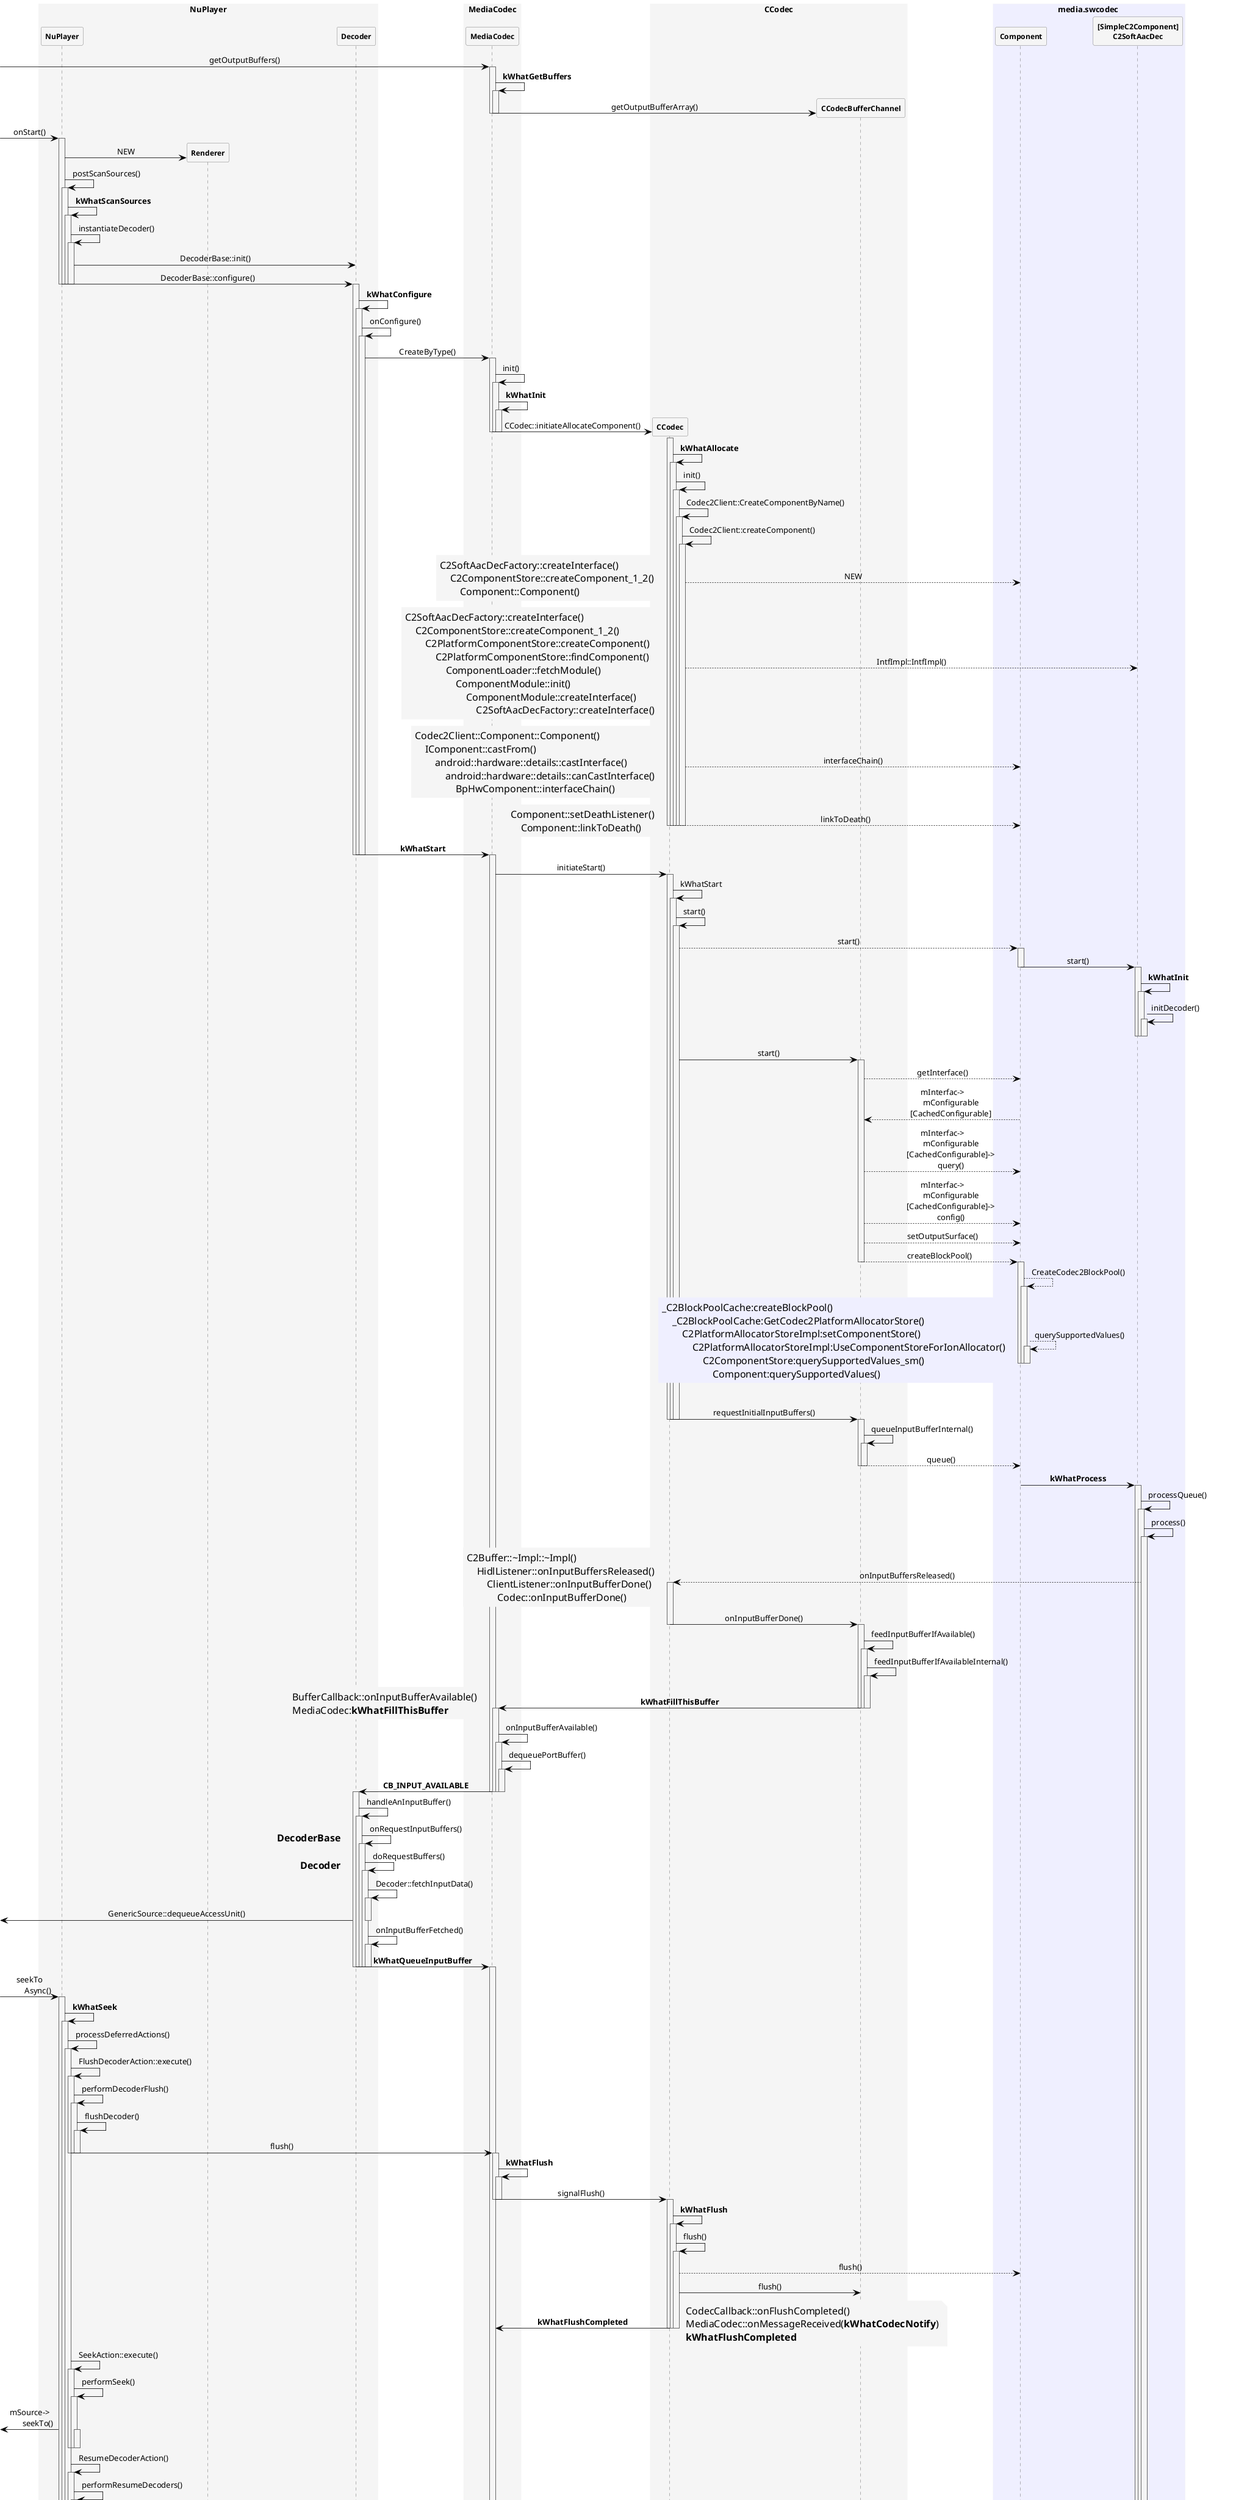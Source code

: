 @startuml MediaCodec

hide footbox
skinparam {
    ' defaultFontName Abyssinica SIL
    Shadowing false
    backgroundColor white
    NoteFontColor #Black
    NoteFontSize 16
    NoteTextAlignment left
    NoteBackgroundColor WhiteSmoke
    NoteColor transparent
    NoteBorderThickness 0
    NoteBorderColor transparent
    NoteBorderThickness 0
    NoteShadowing false
    ParticipantPadding 0
    BoxPadding 20
    dpi 96
    ClassBackgroundColor transparent
    ClassHeaderBackgroundColor lightgreen
    ClassStereotypeFontColor transparent
    SequenceBoxBordercolor WhiteSmoke
    SequenceBoxFontSize 24
    SequenceBoxFontColor Black
    SequenceBoxBackgroundColor WhiteSmoke
    SequenceLifeLineBackgroundColor WhiteSmoke
    SequenceMessageAlignment center
    SequenceGroupHeaderFontColor White
    SequenceGroupHeaderFontSize 20
    SequenceGroupBackgroundColor DarkOliveGreen
    SequenceGroupBodyBackgroundColor transparent
    SequenceGroupBorderThickness 4
    SequenceGroupBorderColor DarkOliveGreen
    ' transparent
    sequence {
        ParticipantBackgroundColor WhiteSmoke
        ParticipantBorderColor Gray
        ParticipantFontStyle Bold
        ParticipantFontSize 12
        ParticipantPadding 0

        LifeLineBorderColor DimGray
        ArrowColor Black
        ArrowThickness 0.8
        ColorArrowSeparationSpace 30
    }
}

box NuPlayer
' participant GenericSource
' participant AudioOutput
participant NuPlayer
participant Renderer
participant Decoder
end box

box StageFright
box MediaCodec
participant MediaCodec
' participant BufferCallback
end box

box CCodec
participant CCodec
participant CCodecBufferChannel
' participant Codec2Client
end box
end box

' box HIDL
' participant ClientListener
' participant HidlListener
' end box

' box AAC Component #EFEFFF
box media.swcodec #EFEFFF
' participant InputBufferManager
' participant C2Buffer
' participant CachedConfigurable
participant Component
' participant "Component" as Component
participant "[SimpleC2Component]\nC2SoftAacDec" as C2SoftAacDec
' participant C2SoftAacDecFactory
end box

' participant _C2BlockPoolCache
' participant C2PlatformAllocatorStoreImpl
' participant C2ComponentStore
' participant C2PlatformComponentStore
' participant ComponentLoader
' participant ComponentModule
' end box


' box libAACdec
' participant libAACdec
' end box

->MediaCodec:getOutputBuffers()
activate MediaCodec
MediaCodec->MediaCodec:**kWhatGetBuffers**
activate MediaCodec
create CCodecBufferChannel
MediaCodec->CCodecBufferChannel:getOutputBufferArray()
deactivate MediaCodec
deactivate MediaCodec
' CCodecBufferChannel->FlexOutputBuffers:toArrayMode()
' FlexOutputBuffers->OutputBuffersArray:initialize()
' OutputBuffersArray->BuffersArrayImpl:initialize()
' BuffersArrayImpl-->DummyContainerBuffer:NEW


->NuPlayer:onStart()
activate NuPlayer
create Renderer
NuPlayer->Renderer:NEW
NuPlayer->NuPlayer:postScanSources()
activate NuPlayer
NuPlayer->NuPlayer:**kWhatScanSources**
activate NuPlayer
NuPlayer->NuPlayer:instantiateDecoder()
activate NuPlayer
NuPlayer->Decoder:DecoderBase::init()
NuPlayer->Decoder:DecoderBase::configure()
deactivate NuPlayer
deactivate NuPlayer
deactivate NuPlayer
deactivate NuPlayer
activate Decoder
Decoder->Decoder:**kWhatConfigure**
activate Decoder
Decoder->Decoder:onConfigure()
activate Decoder

Decoder->MediaCodec:CreateByType()
activate MediaCodec
MediaCodec->MediaCodec:init()
activate MediaCodec
MediaCodec->MediaCodec:**kWhatInit**
activate MediaCodec
create CCodec
MediaCodec->CCodec:CCodec::initiateAllocateComponent()
deactivate MediaCodec
deactivate MediaCodec
deactivate MediaCodec
activate CCodec
CCodec->CCodec:**kWhatAllocate**
activate CCodec
CCodec->CCodec:init()
activate CCodec
' create Codec2Client
' CCodec->Codec2Client:CreateComponentByName()

' activate Codec2Client
' Codec2Client->Codec2Client:createComponent()
' activate Codec2Client
' create C2ComponentStore
' Codec2Client->C2ComponentStore:createComponent_1_2()
' activate C2ComponentStore
' create C2PlatformComponentStore
' C2ComponentStore->C2PlatformComponentStore:createComponent()
' deactivate C2ComponentStore
' activate C2PlatformComponentStore
' C2PlatformComponentStore->C2PlatformComponentStore:findComponent()
' activate C2PlatformComponentStore
' create ComponentLoader
' C2PlatformComponentStore->ComponentLoader:fetchModule()
' deactivate C2PlatformComponentStore
' deactivate C2PlatformComponentStore
' create ComponentModule
' ComponentLoader->ComponentModule:init()
' ComponentModule->ComponentModule:createInterface()
' ComponentModule->C2SoftAacDecFactory:createInterface()
' create C2SoftAacDecFactory
' Codec2Client-->C2SoftAacDecFactory:createInterface()
' create C2SoftAacDec
' create C2SoftAacDec

' create Component
CCodec->CCodec:Codec2Client::CreateComponentByName()
activate CCodec
CCodec->CCodec:Codec2Client::createComponent()
activate CCodec
CCodec-->Component:NEW
note left:C2SoftAacDecFactory::createInterface()\n\
    C2ComponentStore::createComponent_1_2()\n\
        Component::Component()

CCodec-->C2SoftAacDec:IntfImpl::IntfImpl()
note left:C2SoftAacDecFactory::createInterface()\n\
    C2ComponentStore::createComponent_1_2()\n\
        C2PlatformComponentStore::createComponent()\n\
            C2PlatformComponentStore::findComponent()\n\
                ComponentLoader::fetchModule()\n\
                    ComponentModule::init()\n\
                        ComponentModule::createInterface()\n\
                            C2SoftAacDecFactory::createInterface()

CCodec-->Component:interfaceChain()
note left:Codec2Client::Component::Component()\n\
    IComponent::castFrom()\n\
        android::hardware::details::castInterface()\n\
            android::hardware::details::canCastInterface()\n\
                BpHwComponent::interfaceChain()

CCodec-->Component:linkToDeath()
note left:Component::setDeathListener()\n\
    Component::linkToDeath()
deactivate CCodec
deactivate CCodec
deactivate CCodec
deactivate CCodec
deactivate CCodec
' deactivate Codec2Client
' deactivate Codec2Client
' C2SoftAacDecFactory->C2SoftAacDec:IntfImpl::IntfImpl()


Decoder->MediaCodec:**kWhatStart**
deactivate Decoder
deactivate Decoder
deactivate Decoder
' group START
activate MediaCodec
MediaCodec->CCodec:initiateStart()
activate CCodec
CCodec->CCodec:kWhatStart
activate CCodec
CCodec->CCodec:start()
activate CCodec
' create CachedConfigurable
' CachedConfigurable->o Component:mInterface.mConfigurable
CCodec-->Component:start()
activate Component
Component->C2SoftAacDec:start()
deactivate Component
activate C2SoftAacDec
C2SoftAacDec->C2SoftAacDec:**kWhatInit**
activate C2SoftAacDec
C2SoftAacDec->C2SoftAacDec:initDecoder()
activate C2SoftAacDec
deactivate C2SoftAacDec
deactivate C2SoftAacDec
deactivate C2SoftAacDec
CCodec->CCodecBufferChannel:start()
activate CCodecBufferChannel
' end group
CCodecBufferChannel-->Component:getInterface()
Component-->CCodecBufferChannel:mInterfac->\n\tmConfigurable\n\t[CachedConfigurable]
CCodecBufferChannel-->Component:mInterfac->\n\tmConfigurable\n\t[CachedConfigurable]->\n\tquery()
CCodecBufferChannel-->Component:mInterfac->\n\tmConfigurable\n\t[CachedConfigurable]->\n\tconfig()
CCodecBufferChannel-->Component:setOutputSurface()

CCodecBufferChannel-->Component:createBlockPool()
deactivate CCodecBufferChannel
activate Component
Component-->Component:CreateCodec2BlockPool()
activate Component
' create _C2BlockPoolCache
' Component->_C2BlockPoolCache:createBlockPool()
Component-->Component:querySupportedValues()
activate Component
note left #EFEFFF:_C2BlockPoolCache:createBlockPool()\n\
    _C2BlockPoolCache:GetCodec2PlatformAllocatorStore()\n\
        C2PlatformAllocatorStoreImpl:setComponentStore()\n\
            C2PlatformAllocatorStoreImpl:UseComponentStoreForIonAllocator()\n\
                C2ComponentStore:querySupportedValues_sm()\n\
                    Component:querySupportedValues()
deactivate Component
deactivate Component
' Component-->CachedConfigurable:NEW
deactivate Component
' activate _C2BlockPoolCache
' _C2BlockPoolCache->_C2BlockPoolCache:GetCodec2PlatformAllocatorStore()
' activate _C2BlockPoolCache
' create C2PlatformAllocatorStoreImpl
' _C2BlockPoolCache->C2PlatformAllocatorStoreImpl:setComponentStore()
' deactivate _C2BlockPoolCache
' deactivate _C2BlockPoolCache
' activate C2PlatformAllocatorStoreImpl
' C2PlatformAllocatorStoreImpl->C2PlatformAllocatorStoreImpl:UseComponentStoreForIonAllocator()
' activate C2PlatformAllocatorStoreImpl
' C2PlatformAllocatorStoreImpl->C2ComponentStore:querySupportedValues_sm()
' deactivate C2PlatformAllocatorStoreImpl
' deactivate C2PlatformAllocatorStoreImpl
' activate C2ComponentStore
' C2ComponentStore-->Component:querySupportedValues()
' deactivate C2ComponentStore

' group requestInitialInputBuffers
CCodec->CCodecBufferChannel:requestInitialInputBuffers()
deactivate CCodec
deactivate CCodec
deactivate CCodec
activate CCodecBufferChannel
CCodecBufferChannel->CCodecBufferChannel:queueInputBufferInternal()
activate CCodecBufferChannel
CCodecBufferChannel-->Component:queue()
deactivate CCodecBufferChannel
deactivate CCodecBufferChannel
Component->C2SoftAacDec:**kWhatProcess**
activate C2SoftAacDec
C2SoftAacDec->C2SoftAacDec:processQueue()
activate C2SoftAacDec
' end group

' InputBufferManager<-InputBufferManager:main()
' activate InputBufferManager
' InputBufferManager->InputBufferManager:processNotifications()
' activate InputBufferManager
' note over InputBufferManager:**WATING NOTIFICATIOn**

' group CB_INPUT_AVAILABLE
' create C2Buffer
' C2SoftAacDec->C2Buffer::~Impl::~Impl
C2SoftAacDec->C2SoftAacDec:process()
activate C2SoftAacDec
' C2Buffer->InputBufferManager:_onBufferDestroyed()
' create HidlListener
' InputBufferManager-->HidlListener:onInputBuffersReleased()
' InputBufferManager-->CCodec:onInputBuffersReleased()
C2SoftAacDec-->CCodec:onInputBuffersReleased()
note left:C2Buffer::~Impl::~Impl()\n\
    HidlListener::onInputBuffersReleased()\n\
        ClientListener::onInputBufferDone()\n\
            Codec::onInputBufferDone()
' deactivate InputBufferManager
' deactivate InputBufferManager
' create ClientListener
' HidlListener->ClientListener:onInputBufferDone()
' ClientListener->CCodec:onInputBufferDone()
activate CCodec
CCodec->CCodecBufferChannel:onInputBufferDone()
deactivate CCodec
activate CCodecBufferChannel
CCodecBufferChannel->CCodecBufferChannel:feedInputBufferIfAvailable()
activate CCodecBufferChannel
CCodecBufferChannel->CCodecBufferChannel:feedInputBufferIfAvailableInternal()
activate CCodecBufferChannel
' CCodecBufferChannel->BufferCallback:onInputBufferAvailable()
CCodecBufferChannel->MediaCodec:**kWhatFillThisBuffer**
note left:BufferCallback::onInputBufferAvailable()\n\
MediaCodec:**kWhatFillThisBuffer**
deactivate CCodecBufferChannel
deactivate CCodecBufferChannel
deactivate CCodecBufferChannel
' BufferCallback->MediaCodec:**kWhatFillThisBuffer**
activate MediaCodec
MediaCodec->MediaCodec:onInputBufferAvailable()
activate MediaCodec
MediaCodec->MediaCodec:dequeuePortBuffer()
activate MediaCodec
MediaCodec->Decoder:**CB_INPUT_AVAILABLE**
deactivate MediaCodec
deactivate MediaCodec
deactivate MediaCodec
deactivate MediaCodec
activate Decoder
Decoder->Decoder:handleAnInputBuffer()
activate Decoder
Decoder->Decoder:onRequestInputBuffers()
note left:**DecoderBase**
activate Decoder
Decoder->Decoder:doRequestBuffers()
note left:**Decoder**
activate Decoder
Decoder->Decoder:Decoder::fetchInputData()
activate Decoder
' end group
<-Decoder:GenericSource::dequeueAccessUnit()
deactivate Decoder
Decoder->Decoder:onInputBufferFetched()
activate Decoder
Decoder->MediaCodec:**kWhatQueueInputBuffer**
deactivate Decoder
deactivate Decoder
deactivate Decoder
deactivate Decoder
deactivate Decoder
activate MediaCodec



->NuPlayer:seekTo\n\tAsync()
activate NuPlayer
NuPlayer->NuPlayer:**kWhatSeek**
activate NuPlayer
NuPlayer->NuPlayer:processDeferredActions()
activate NuPlayer
NuPlayer->NuPlayer:FlushDecoderAction::execute()
activate NuPlayer
NuPlayer->NuPlayer:performDecoderFlush()
activate NuPlayer
NuPlayer->NuPlayer:flushDecoder()
activate NuPlayer
NuPlayer->MediaCodec:flush()
deactivate NuPlayer
deactivate NuPlayer
deactivate NuPlayer

activate MediaCodec
MediaCodec->MediaCodec:**kWhatFlush**
activate MediaCodec
MediaCodec->CCodec:signalFlush()
deactivate MediaCodec
deactivate MediaCodec
activate CCodec
CCodec->CCodec:**kWhatFlush**
activate CCodec
CCodec->CCodec:flush()
activate CCodec
CCodec-->Component:flush()

CCodec->CCodecBufferChannel:flush()

CCodec->MediaCodec:**kWhatFlushCompleted**
note right:CodecCallback::onFlushCompleted()\n\
MediaCodec::onMessageReceived(**kWhatCodecNotify**)\n\
**kWhatFlushCompleted**
deactivate CCodec
deactivate CCodec
deactivate CCodec
' activate MediaCodec
' MediaCodec->CCodec:signalResume()
' deactivate MediaCodec


NuPlayer->NuPlayer:SeekAction::execute()
activate NuPlayer
NuPlayer->NuPlayer:performSeek()
activate NuPlayer
<-NuPlayer:mSource->\n\tseekTo()
activate NuPlayer
deactivate NuPlayer
deactivate NuPlayer
deactivate NuPlayer

NuPlayer->NuPlayer:ResumeDecoderAction()
activate NuPlayer
NuPlayer->NuPlayer:performResumeDecoders()
activate NuPlayer
NuPlayer->CCodec:signalResume()
deactivate NuPlayer
deactivate NuPlayer
deactivate NuPlayer
deactivate NuPlayer
deactivate NuPlayer
activate CCodec
CCodec->CCodecBufferChannel:start()
deactivate CCodec


' group DECODEING
C2SoftAacDec->C2SoftAacDec:aac\n\tDecodeFrame()
' C2SoftAacDec->libAACdec:aacDecoder_DecodeFrame()
' activate libAACdec
' libAACdec->
' deactivate libAACdec
activate C2SoftAacDec
note over C2SoftAacDec:**DECODEING...**
deactivate C2SoftAacDec
C2SoftAacDec->C2SoftAacDec:outputDelayRingBuffer\n\tPutSamples()
C2SoftAacDec->C2SoftAacDec:outputDelayRingBuffer\n\tGetSamples()
' group NO_EOS
C2SoftAacDec->C2SoftAacDec:drainRingBuffer()
activate C2SoftAacDec
C2SoftAacDec->C2SoftAacDec:outputDelayRingBuffer\n\tSamplesAvailable()
activate C2SoftAacDec
C2SoftAacDec->C2SoftAacDec:drainRingBuffer()
activate C2SoftAacDec
deactivate C2SoftAacDec
deactivate C2SoftAacDec
deactivate C2SoftAacDec
' end group
C2SoftAacDec->C2SoftAacDec:drainInternal()
activate C2SoftAacDec
C2SoftAacDec->C2SoftAacDec:drainRingBuffer()
activate C2SoftAacDec
deactivate C2SoftAacDec
deactivate C2SoftAacDec
deactivate C2SoftAacDec
' end group

' group queueInputBuffer
MediaCodec->CCodecBufferChannel:queueInputBuffer()
deactivate MediaCodec
deactivate MediaCodec
activate CCodecBufferChannel
CCodecBufferChannel->CCodecBufferChannel:queueInputBufferInternal()
activate CCodecBufferChannel
CCodecBufferChannel-->Component:queue()
deactivate CCodecBufferChannel
deactivate CCodecBufferChannel
Component->C2SoftAacDec:**kWhatProcess**
' end group
note over C2SoftAacDec:**DECODEING...**

C2SoftAacDec-->Component:onWorkDone()
deactivate C2SoftAacDec
deactivate C2SoftAacDec

' group CB_OUTPUT_AVAILABLE
' Component-->HidlListener:onWorkDone()
' HidlListener->ClientListener:onWorkDone()
' ClientListener->CCodec:**kWhatWorkDone**
Component-->CCodec:**kWhatWorkDone**
note right:HidlListener::onWorkDone()\n\
ClientListener::onWorkDone()\n\
CCodec:**kWhatWorkDone**
activate CCodec
CCodec->CCodecBufferChannel:onWorkDone()
deactivate CCodec
activate CCodecBufferChannel
CCodecBufferChannel->CCodecBufferChannel:handleWork()
activate CCodecBufferChannel
CCodecBufferChannel->CCodecBufferChannel:sendOutputBuffers()
activate CCodecBufferChannel
' CCodecBufferChannel->BufferCallback:onOutputBufferAvailable()
CCodecBufferChannel->MediaCodec:**kWhatDrainThisBuffer**
note left:BufferCallback::onOutputBufferAvailable()\n\
MediaCodec:**kWhatDrainThisBuffer**
deactivate CCodecBufferChannel
deactivate CCodecBufferChannel
deactivate CCodecBufferChannel
' BufferCallback->MediaCodec:**kWhatDrainThisBuffer**
activate MediaCodec
MediaCodec->MediaCodec:onOutputBufferAvailable()
activate MediaCodec
MediaCodec->MediaCodec:dequeuePortBuffer()
activate MediaCodec
MediaCodec->Decoder:**CB_OUTPUT_AVAILABLE**
deactivate MediaCodec
deactivate MediaCodec
deactivate MediaCodec
activate Decoder
Decoder->Decoder:handleAnOutputBuffer()
activate Decoder
Decoder->Renderer:queueBuffer()
deactivate Decoder
deactivate Decoder
activate Renderer
' end group
Renderer->Renderer:**kWhatQueueBuffer**
activate Renderer
Renderer->Renderer:onQueueBuffer()
activate Renderer

' group Render Audio
Renderer->Renderer:postDrainVideoQueue()
activate Renderer
Renderer->Renderer:kWhatDrainAudioQueue
activate Renderer
Renderer->Renderer:postDrainAudioQueue_l()
activate Renderer
Renderer->Renderer:**kWhatDrainAudioQueue**
activate Renderer
Renderer->Renderer:onDrainAudioQueue()
activate Renderer
' end group
<-Renderer:AudioOutput::write()
deactivate Renderer
deactivate Renderer
deactivate Renderer
deactivate Renderer
deactivate Renderer

note over Renderer:**A/V SYNC**

' group Render Video
Renderer->Renderer:postDrainVideoQueue()
activate Renderer
Renderer->Renderer:**kWhatDrainVideoQueue**
activate Renderer
Renderer->Renderer:onDrainVideoQueue
activate Renderer
Renderer->Renderer:**kWhatRenderBuffer**
activate Renderer
Renderer->Renderer:onRenderBuffer()
activate Renderer
Renderer->MediaCodec:renderOutputBufferAndRelease()
deactivate Renderer
deactivate Renderer
deactivate Renderer
deactivate Renderer
deactivate Renderer
deactivate Renderer
deactivate Renderer
deactivate Renderer
activate MediaCodec
MediaCodec->MediaCodec:kWhatReleaseOutputBuffer
activate MediaCodec
note over MediaCodec:**...**
' deactivate MediaCodec
' deactivate MediaCodec
' activate MediaCodec
' MediaCodec->MediaCodec:onReleaseOutputBuffer()
' activate MediaCodec
' MediaCodec->CCodecBufferChannel:renderOutputBuffer()
' deactivate MediaCodec
' deactivate MediaCodec
' CCodecBufferChannel-->Component:queueToOutputSurface()



' activate C2SoftAacDec
' C2SoftAacDec->C2SoftAacDec:processQueue()
' activate C2SoftAacDec
' C2SoftAacDec->C2Buffer::~Impl::~Impl
' C2SoftAacDec->C2SoftAacDec:process()
' activate C2SoftAacDec
' C2Buffer->InputBufferManager:_onBufferDestroyed()
' InputBufferManager-->HidlListener:onInputBuffersReleased()
' deactivate InputBufferManager
' deactivate InputBufferManager
' HidlListener->ClientListener:onInputBufferDone()
' ClientListener->CCodec:onInputBufferDone()
' CCodec->CCodecBufferChannel:onInputBufferDone()
' activate CCodecBufferChannel
' CCodecBufferChannel->CCodecBufferChannel:feedInputBufferIfAvailable()
' activate CCodecBufferChannel
' CCodecBufferChannel->CCodecBufferChannel:feedInputBufferIfAvailableInternal()
' activate CCodecBufferChannel
' CCodecBufferChannel->BufferCallback:onInputBufferAvailable()
' deactivate CCodecBufferChannel
' deactivate CCodecBufferChannel
' deactivate CCodecBufferChannel
' BufferCallback->MediaCodec:**kWhatFillThisBuffer**
' activate MediaCodec
' MediaCodec->MediaCodec:onInputBufferAvailable()
' activate MediaCodec
' MediaCodec->MediaCodec:dequeuePortBuffer()
' activate MediaCodec
' MediaCodec->Decoder:**CB_INPUT_AVAILABLE**
' deactivate MediaCodec
' deactivate MediaCodec
' deactivate MediaCodec
' activate Decoder
' Decoder->Decoder:handleAnInputBuffer()
' activate Decoder
' Decoder->Decoder:onRequestInputBuffers()
' note left:**DecoderBase**
' activate Decoder
' Decoder->Decoder:doRequestBuffers()
' note left:**Decoder**
' activate Decoder
' Decoder->Decoder:Decoder::fetchInputData()
' activate Decoder
' Decoder->GenericSource:dequeueAccessUnit()
' deactivate Decoder
' deactivate Decoder
' deactivate Decoder
' deactivate Decoder
' deactivate Decoder

' C2SoftAacDec->C2SoftAacDec:aacDecoder_DecodeFrame()
' C2SoftAacDec->C2SoftAacDec:outputDelayRingBufferPutSamples()
' C2SoftAacDec->C2SoftAacDec:outputDelayRingBufferGetSamples()
' group NO_EOS
' C2SoftAacDec->C2SoftAacDec:drainRingBuffer()
' activate C2SoftAacDec
' C2SoftAacDec->C2SoftAacDec:outputDelayRingBufferSamplesAvailable()
' activate C2SoftAacDec
' C2SoftAacDec->C2SoftAacDec:drainRingBuffer()
' activate C2SoftAacDec
' deactivate C2SoftAacDec
' deactivate C2SoftAacDec
' deactivate C2SoftAacDec
' end group
' C2SoftAacDec->C2SoftAacDec:drainInternal()
' activate C2SoftAacDec
' C2SoftAacDec->C2SoftAacDec:drainRingBuffer()
' activate C2SoftAacDec
' deactivate C2SoftAacDec
' deactivate C2SoftAacDec
' deactivate C2SoftAacDec

' C2SoftAacDec-->Component:onWorkDone()
' deactivate C2SoftAacDec
' deactivate C2SoftAacDec

' Component-->HidlListener:onWorkDone()
' HidlListener->ClientListener:onWorkDone()
' ClientListener->CCodec:**kWhatWorkDone**
' CCodec->CCodecBufferChannel:onWorkDone()
' activate CCodecBufferChannel
' CCodecBufferChannel->CCodecBufferChannel:handleWork()
' activate CCodecBufferChannel
' CCodecBufferChannel->CCodecBufferChannel:sendOutputBuffers()
' activate CCodecBufferChannel
' CCodecBufferChannel->BufferCallback:onOutputBufferAvailable()
' deactivate CCodecBufferChannel
' deactivate CCodecBufferChannel
' deactivate CCodecBufferChannel
' BufferCallback->MediaCodec:**kWhatDrainThisBuffer**
' activate MediaCodec
' MediaCodec->MediaCodec:onOutputBufferAvailable()
' activate MediaCodec
' MediaCodec->MediaCodec:dequeuePortBuffer()
' activate MediaCodec
' MediaCodec->Decoder:CB_OUTPUT_AVAILABLE()
' deactivate MediaCodec
' deactivate MediaCodec
' deactivate MediaCodec
' activate Decoder
' Decoder->Decoder:handleAnOutputBuffer()
' activate Decoder
' Decoder->Decoder:**kWhatRenderBuffer**
' activate Decoder
' Decoder->Decoder:onRenderBuffer()
' activate Decoder
' Decoder->MediaCodec::**kWhatReleaseOutputBuffer**
' deactivate Decoder
' deactivate Decoder
' deactivate Decoder
' deactivate Decoder
' activate MediaCodec
' activate MediaCodec
MediaCodec->MediaCodec:onReleaseOutputBuffer()
activate MediaCodec
MediaCodec->CCodecBufferChannel:renderOutputBuffer()
deactivate MediaCodec
deactivate MediaCodec
deactivate MediaCodec
CCodecBufferChannel-->Component:queueToOutputSurface()
' end group

->MediaCodec:dequeueOutputBuffer()
activate MediaCodec
' group dequeueOutputBuffer
MediaCodec->MediaCodec:**kWhatReleaseOutputBuffer**
activate MediaCodec
MediaCodec->MediaCodec:handleDequeueOutputBuffer()
activate MediaCodec
MediaCodec->MediaCodec:dequeuePortBuffer()
activate MediaCodec
deactivate MediaCodec
deactivate MediaCodec
deactivate MediaCodec
deactivate MediaCodec
' end group

' ->MediaCodec:getOutputBuffer()
' activate MediaCodec
' MediaCodec->MediaCodec:getBufferAndFormat()
' activate MediaCodec
' deactivate MediaCodec
' deactivate MediaCodec

@enduml
